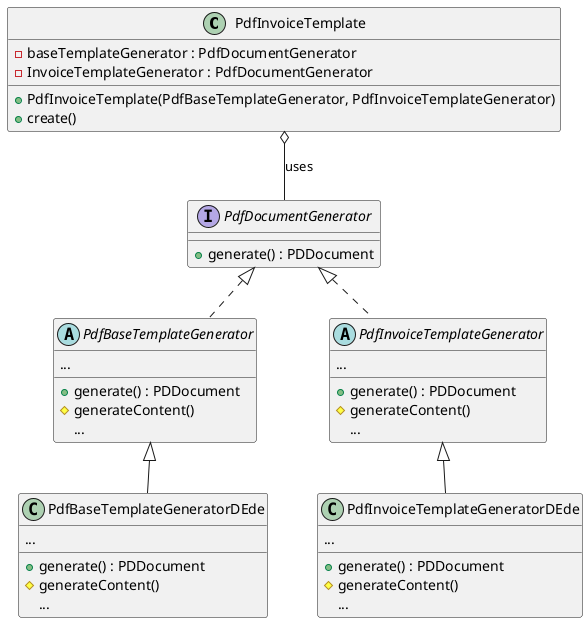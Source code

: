 @startuml
skinparam nodesep 50
skinparam ranksep 50
skinparam class {
  BackgroundColor<<interface>> #ffccff
  BackgroundColor<<abstract>> #ccccff
}

class PdfInvoiceTemplate {
    {field} - baseTemplateGenerator : PdfDocumentGenerator
    {field} - InvoiceTemplateGenerator : PdfDocumentGenerator
     + PdfInvoiceTemplate(PdfBaseTemplateGenerator, PdfInvoiceTemplateGenerator)
     + create()
}

interface PdfDocumentGenerator {
    + generate() : PDDocument
}

abstract class PdfBaseTemplateGenerator implements PdfDocumentGenerator {
    ...
    + generate() : PDDocument
    # generateContent()
    {method} ...
}
class PdfBaseTemplateGeneratorDEde extends PdfBaseTemplateGenerator {
    ...
    + generate() : PDDocument
    # generateContent()
    {method} ...
}

abstract class PdfInvoiceTemplateGenerator implements PdfDocumentGenerator {
    ...
    + generate() : PDDocument
    # generateContent()
    {method} ...
}
class PdfInvoiceTemplateGeneratorDEde extends PdfInvoiceTemplateGenerator {
    ...
    + generate() : PDDocument
    # generateContent()
    {method} ...
}
PdfInvoiceTemplate o-- PdfDocumentGenerator : uses

@enduml